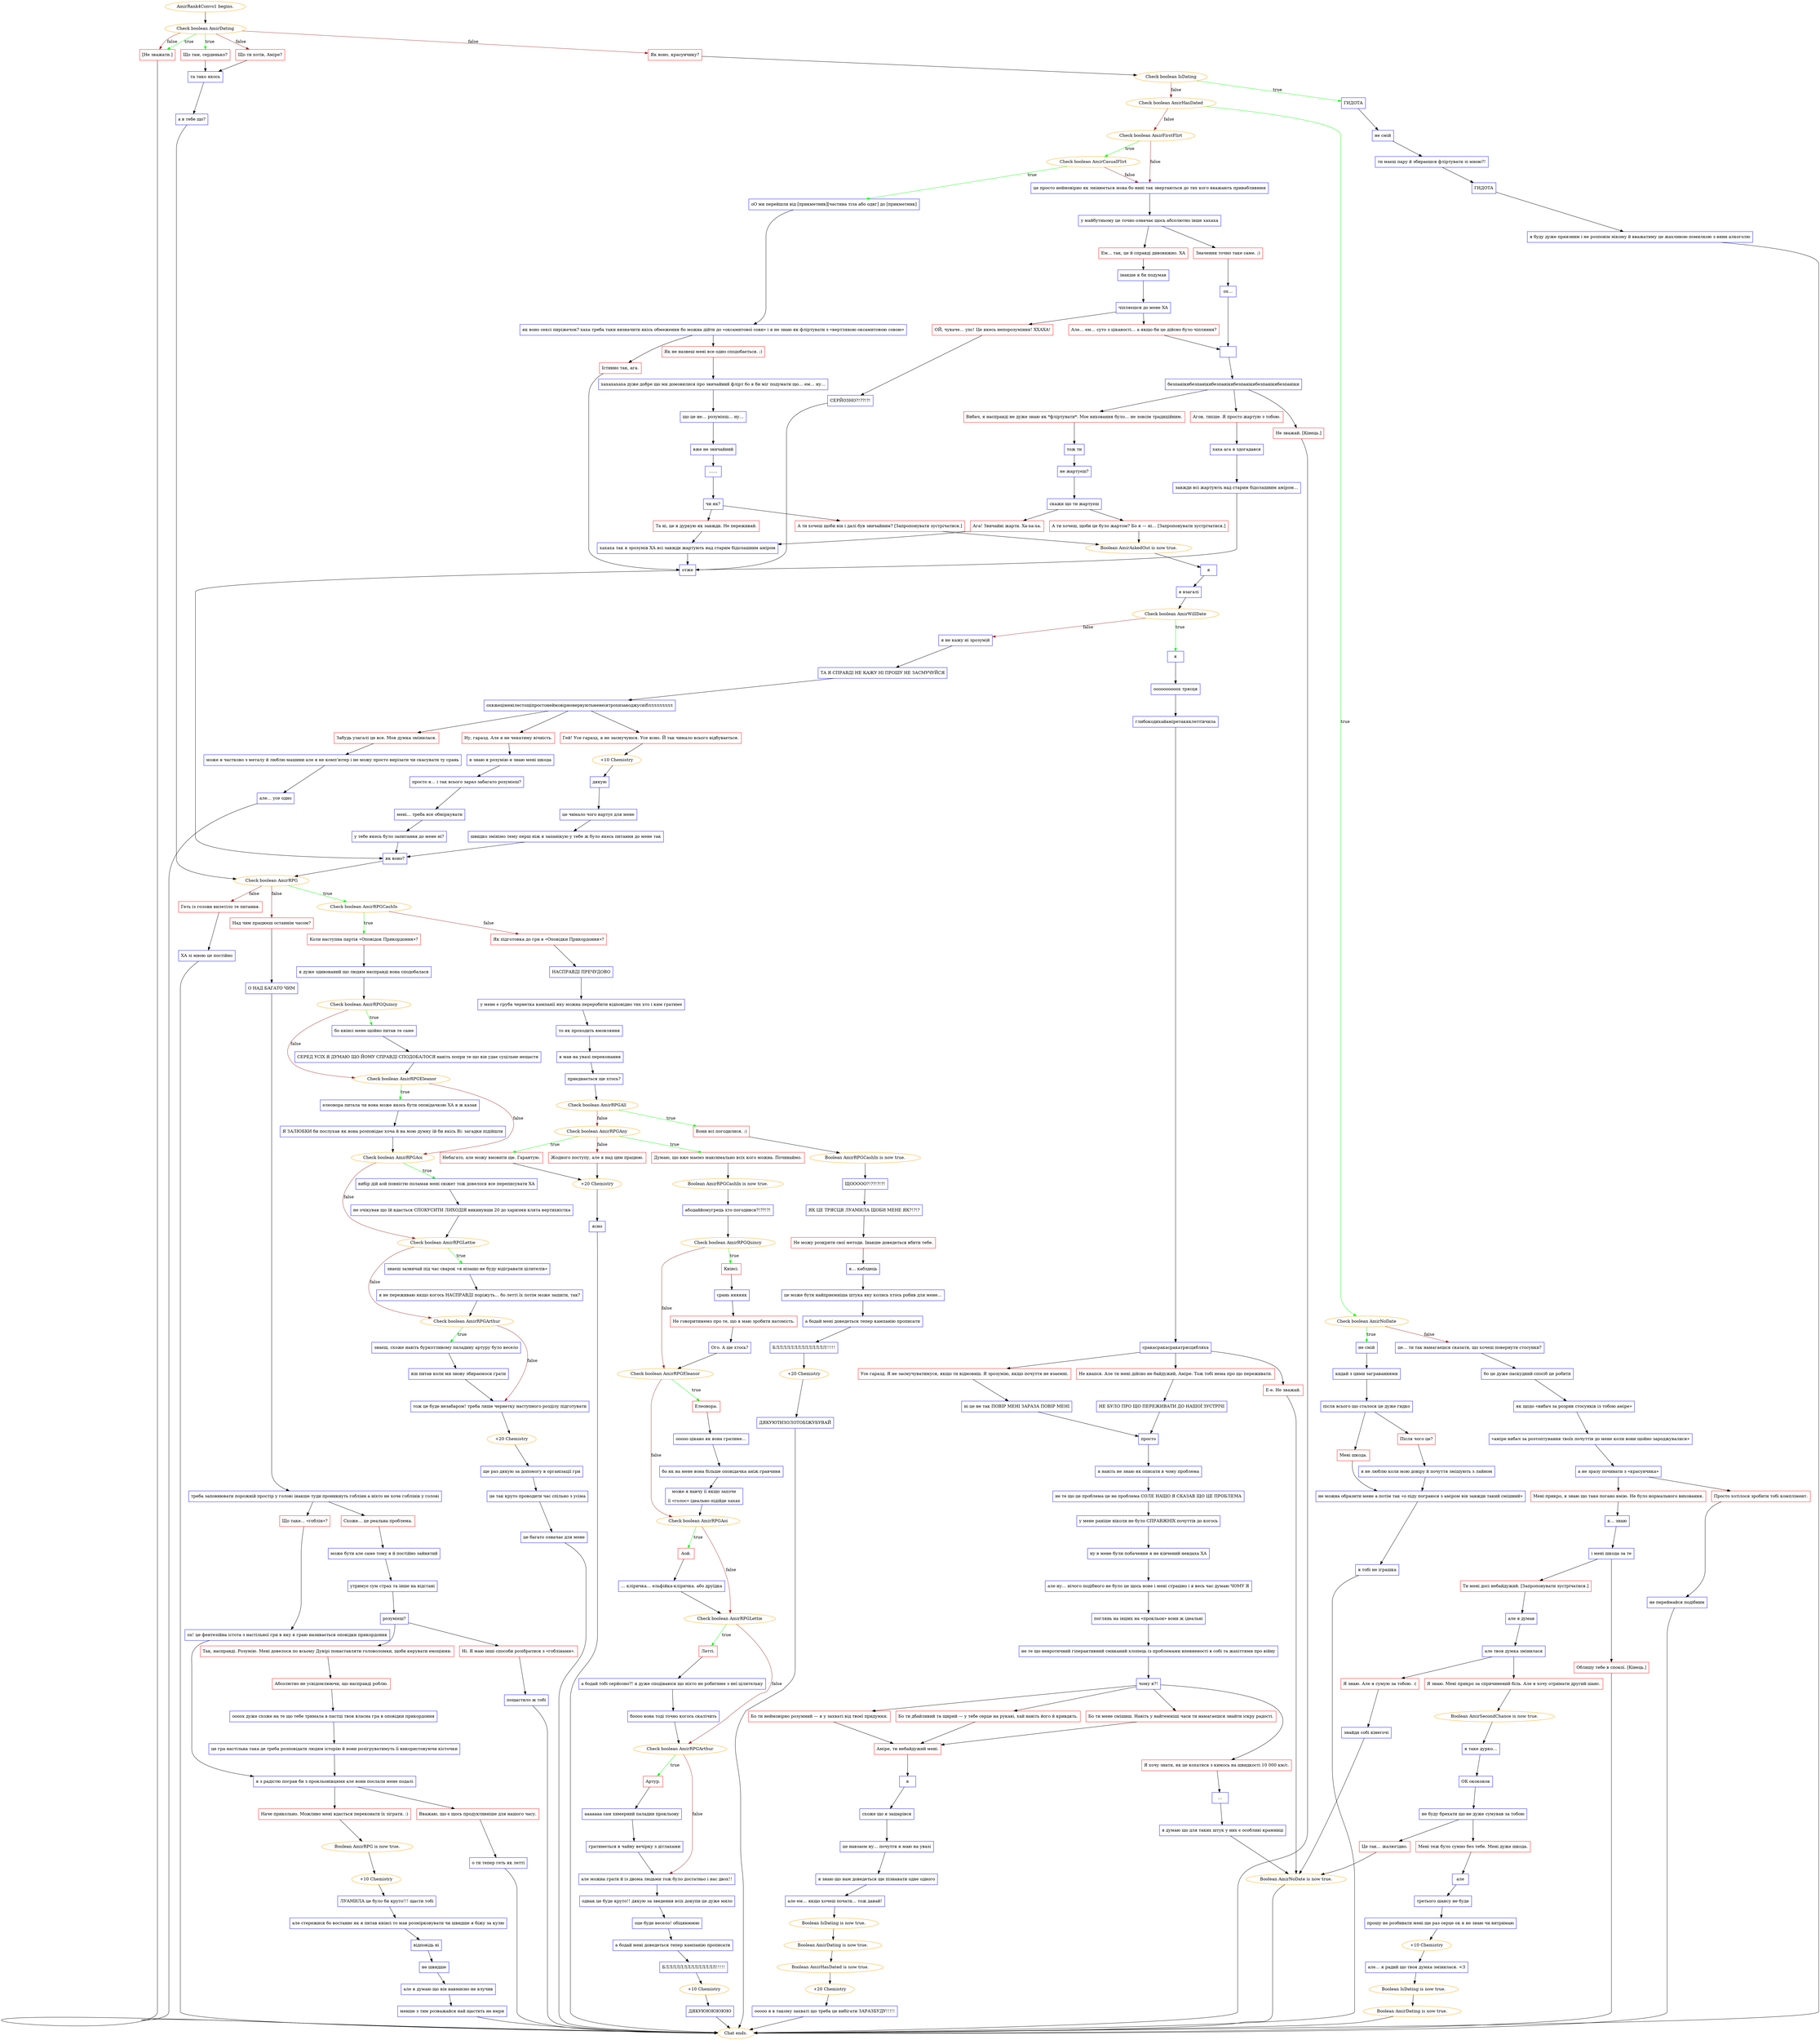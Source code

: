 digraph {
	"AmirRank4Convo1 begins." [color=orange];
		"AmirRank4Convo1 begins." -> j1546680134;
	j1546680134 [label="Check boolean AmirDating",color=orange];
		j1546680134 -> j1719507209 [label=true,color=green];
		j1546680134 -> j2787749540 [label=true,color=green];
		j1546680134 -> j3188273421 [label=false,color=brown];
		j1546680134 -> j1265084886 [label=false,color=brown];
		j1546680134 -> j2787749540 [label=false,color=brown];
	j1719507209 [label="Що там, серденько?",shape=box,color=red];
		j1719507209 -> j765718723;
	j2787749540 [label="[Не зважати.]",shape=box,color=red];
		j2787749540 -> "Chat ends.";
	j3188273421 [label="Що ти хотів, Аміре?",shape=box,color=red];
		j3188273421 -> j765718723;
	j1265084886 [label="Як воно, красунчику?",shape=box,color=red];
		j1265084886 -> j2868275779;
	j765718723 [label="та тако якось",shape=box,color=blue];
		j765718723 -> j2025491436;
	"Chat ends." [color=orange];
	j2868275779 [label="Check boolean IsDating",color=orange];
		j2868275779 -> j1767155388 [label=true,color=green];
		j2868275779 -> j3137870552 [label=false,color=brown];
	j2025491436 [label="а в тебе що?",shape=box,color=blue];
		j2025491436 -> j951173510;
	j1767155388 [label="ГИДОТА",shape=box,color=blue];
		j1767155388 -> j3782210234;
	j3137870552 [label="Check boolean AmirHasDated",color=orange];
		j3137870552 -> j1373206343 [label=true,color=green];
		j3137870552 -> j149341729 [label=false,color=brown];
	j951173510 [label="Check boolean AmirRPG",color=orange];
		j951173510 -> j2276043232 [label=true,color=green];
		j951173510 -> j224489278 [label=false,color=brown];
		j951173510 -> j3904066556 [label=false,color=brown];
	j3782210234 [label="не смій",shape=box,color=blue];
		j3782210234 -> j2380883028;
	j1373206343 [label="Check boolean AmirNoDate",color=orange];
		j1373206343 -> j269629966 [label=true,color=green];
		j1373206343 -> j3551630097 [label=false,color=brown];
	j149341729 [label="Check boolean AmirFirstFlirt",color=orange];
		j149341729 -> j3288259453 [label=true,color=green];
		j149341729 -> j853978203 [label=false,color=brown];
	j2276043232 [label="Check boolean AmirRPGCashIn",color=orange];
		j2276043232 -> j970228790 [label=true,color=green];
		j2276043232 -> j2279694082 [label=false,color=brown];
	j224489278 [label="Над чим працюєш останнім часом?",shape=box,color=red];
		j224489278 -> j3346160051;
	j3904066556 [label="Геть із голови вилетіло те питання.",shape=box,color=red];
		j3904066556 -> j1674315335;
	j2380883028 [label="ти маєш пару й збираєшся фліртувати зі мною?!",shape=box,color=blue];
		j2380883028 -> j1830528637;
	j269629966 [label="не смій",shape=box,color=blue];
		j269629966 -> j1900719068;
	j3551630097 [label="це… ти так намагаєшся сказати, що хочеш повернути стосунки?",shape=box,color=blue];
		j3551630097 -> j4266526921;
	j3288259453 [label="Check boolean AmirCasualFlirt",color=orange];
		j3288259453 -> j540522112 [label=true,color=green];
		j3288259453 -> j853978203 [label=false,color=brown];
	j853978203 [label="це просто неймовірно як змінюється мова бо нині так звертаються до тих кого вважають привабливими",shape=box,color=blue];
		j853978203 -> j946980532;
	j970228790 [label="Коли наступна партія «Оповідок Прикордоння»?",shape=box,color=red];
		j970228790 -> j215757151;
	j2279694082 [label="Як підготовка до гри в «Оповідки Прикордоння»?",shape=box,color=red];
		j2279694082 -> j2734215931;
	j3346160051 [label="О НАД БАГАТО ЧИМ",shape=box,color=blue];
		j3346160051 -> j3312701869;
	j1674315335 [label="ХА зі мною це постійно",shape=box,color=blue];
		j1674315335 -> "Chat ends.";
	j1830528637 [label="ГИДОТА",shape=box,color=blue];
		j1830528637 -> j3460352682;
	j1900719068 [label="кидай з цими заграваннями",shape=box,color=blue];
		j1900719068 -> j2303991232;
	j4266526921 [label="бо це дуже паскудний спосіб це робити",shape=box,color=blue];
		j4266526921 -> j2453009165;
	j540522112 [label="оО ми перейшли від [прикметник][частина тіла або одяг] до [прикметник]",shape=box,color=blue];
		j540522112 -> j3621828641;
	j946980532 [label="у майбутньому це точно означає щось абсолютно інше хахаха",shape=box,color=blue];
		j946980532 -> j1133321581;
		j946980532 -> j63890085;
	j215757151 [label="я дуже здивований що людям насправді вона сподобалася",shape=box,color=blue];
		j215757151 -> j1055062996;
	j2734215931 [label="НАСПРАВДІ ПРЕЧУДОВО",shape=box,color=blue];
		j2734215931 -> j3019968310;
	j3312701869 [label="треба заповнювати порожній простір у голові інакше туди проникнуть гобліни а ніхто не хоче гоблінів у голові",shape=box,color=blue];
		j3312701869 -> j910581858;
		j3312701869 -> j2388646654;
	j3460352682 [label="я буду дуже приязним і не розповім нікому й вважатиму це жахливою помилкою з вини алкоголю",shape=box,color=blue];
		j3460352682 -> "Chat ends.";
	j2303991232 [label="після всього що сталося це дуже гидко",shape=box,color=blue];
		j2303991232 -> j3054345005;
		j2303991232 -> j2262895407;
	j2453009165 [label="як щодо «вибач за розрив стосунків із тобою аміре»",shape=box,color=blue];
		j2453009165 -> j3542161184;
	j3621828641 [label="як воно сексі пиріжечок? хаха треба таки визначити якісь обмеження бо можна дійти до «оксамитової сови» і я не знаю як фліртувати з «вертлявою оксамитовою совою»",shape=box,color=blue];
		j3621828641 -> j2084727958;
		j3621828641 -> j3732705672;
	j1133321581 [label="Ем… так, це й справді дивовижно. ХА",shape=box,color=red];
		j1133321581 -> j2292147164;
	j63890085 [label="Значення точно таке саме. ;)",shape=box,color=red];
		j63890085 -> j430132120;
	j1055062996 [label="Check boolean AmirRPGQuincy",color=orange];
		j1055062996 -> j1560005331 [label=true,color=green];
		j1055062996 -> j3649186233 [label=false,color=brown];
	j3019968310 [label="у мене є груба чернетка кампанії яку можна переробити відповідно тих хто і ким гратиме",shape=box,color=blue];
		j3019968310 -> j3330485065;
	j910581858 [label="Схоже… це реальна проблема.",shape=box,color=red];
		j910581858 -> j2342948631;
	j2388646654 [label="Що таке… «гоблін»?",shape=box,color=red];
		j2388646654 -> j2610140902;
	j3054345005 [label="Мені шкода.",shape=box,color=red];
		j3054345005 -> j2259168909;
	j2262895407 [label="Після чого це?",shape=box,color=red];
		j2262895407 -> j34277421;
	j3542161184 [label="«аміре вибач за розтоптування твоїх почуттів до мене коли вони щойно зароджувалися»",shape=box,color=blue];
		j3542161184 -> j2059919951;
	j2084727958 [label="Як не назвеш мені все одно сподобається. ;)",shape=box,color=red];
		j2084727958 -> j2812106230;
	j3732705672 [label="Істинно так, ага.",shape=box,color=red];
		j3732705672 -> j3498267585;
	j2292147164 [label="інакше я би подумав",shape=box,color=blue];
		j2292147164 -> j2638852821;
	j430132120 [label="ох…",shape=box,color=blue];
		j430132120 -> j2013525081;
	j1560005331 [label="бо квінсі мене щойно питав те саме",shape=box,color=blue];
		j1560005331 -> j496746551;
	j3649186233 [label="Check boolean AmirRPGEleanor",color=orange];
		j3649186233 -> j4088985009 [label=true,color=green];
		j3649186233 -> j1319037662 [label=false,color=brown];
	j3330485065 [label="то як проходить вмовляння",shape=box,color=blue];
		j3330485065 -> j2984474528;
	j2342948631 [label="може бути але саме тому я й постійно зайнятий",shape=box,color=blue];
		j2342948631 -> j4168650618;
	j2610140902 [label="ох! це фентезійна істота з настільної гри в яку я граю називається оповідки прикордоння",shape=box,color=blue];
		j2610140902 -> j2648215508;
	j2259168909 [label="не можна образити мене а потім так «о піду пограюся з аміром він завжди такий смішний»",shape=box,color=blue];
		j2259168909 -> j2943561570;
	j34277421 [label="я не люблю коли мою довіру й почуття змішують з лайном",shape=box,color=blue];
		j34277421 -> j2259168909;
	j2059919951 [label="а не зразу починати з «красунчика»",shape=box,color=blue];
		j2059919951 -> j893583598;
		j2059919951 -> j1483217318;
	j2812106230 [label="хахахахаха дуже добре що ми домовилися про звичайний флірт бо я би міг подумати що… ем… ну…",shape=box,color=blue];
		j2812106230 -> j2424946737;
	j3498267585 [label="отже",shape=box,color=blue];
		j3498267585 -> j1045631131;
	j2638852821 [label="чіпляєшся до мене ХА",shape=box,color=blue];
		j2638852821 -> j1189254624;
		j2638852821 -> j3371601215;
	j2013525081 [label=" ",shape=box,color=blue];
		j2013525081 -> j1757874142;
	j496746551 [label="СЕРЕД УСІХ Я ДУМАЮ ЩО ЙОМУ СПРАВДІ СПОДОБАЛОСЯ навіть попри те що він удає суцільне нещастя",shape=box,color=blue];
		j496746551 -> j3649186233;
	j4088985009 [label="елеонора питала чи вона може якось бути оповідачкою ХА я ж казав",shape=box,color=blue];
		j4088985009 -> j1965364091;
	j1319037662 [label="Check boolean AmirRPGAoi",color=orange];
		j1319037662 -> j589922825 [label=true,color=green];
		j1319037662 -> j815849730 [label=false,color=brown];
	j2984474528 [label="я мав на увазі переконання",shape=box,color=blue];
		j2984474528 -> j2782481973;
	j4168650618 [label="утримує сум страх та інше на відстані",shape=box,color=blue];
		j4168650618 -> j2176309477;
	j2648215508 [label="я з радістю пограв би з прокльонівцями але вони послали мене подалі",shape=box,color=blue];
		j2648215508 -> j3335918364;
		j2648215508 -> j2920024466;
	j2943561570 [label="я тобі не іграшка",shape=box,color=blue];
		j2943561570 -> "Chat ends.";
	j893583598 [label="Мені прикро, я знаю що таке погано вмію. Не було нормального виховання.",shape=box,color=red];
		j893583598 -> j129824808;
	j1483217318 [label="Просто хотілося зробити тобі комплімент.",shape=box,color=red];
		j1483217318 -> j2171399852;
	j2424946737 [label="що це не… розумієш… ну…",shape=box,color=blue];
		j2424946737 -> j2681596934;
	j1045631131 [label="як воно?",shape=box,color=blue];
		j1045631131 -> j951173510;
	j1189254624 [label="ОЙ, чуваче… упс! Це якесь непорозуміння! ХХАХА!",shape=box,color=red];
		j1189254624 -> j2196903893;
	j3371601215 [label="Але… ем… суто з цікавості… а якщо би це дійсно було чіпляння?",shape=box,color=red];
		j3371601215 -> j2013525081;
	j1757874142 [label="безпанікибезпанікибезпанікибезпанікибезпанікибезпаніки",shape=box,color=blue];
		j1757874142 -> j2710456677;
		j1757874142 -> j3744514524;
		j1757874142 -> j3494812112;
	j1965364091 [label="Я ЗАЛЮБКИ би послухав як вона розповідає хоча й на мою думку їй би якісь Ві: загадки підійшли",shape=box,color=blue];
		j1965364091 -> j1319037662;
	j589922825 [label="вибір дій аой повністю поламав мені сюжет тож довелося все переписувати ХА",shape=box,color=blue];
		j589922825 -> j2183636827;
	j815849730 [label="Check boolean AmirRPGLettie",color=orange];
		j815849730 -> j548007900 [label=true,color=green];
		j815849730 -> j2768534854 [label=false,color=brown];
	j2782481973 [label="приєднається ще хтось?",shape=box,color=blue];
		j2782481973 -> j2900695109;
	j2176309477 [label="розумієш?",shape=box,color=blue];
		j2176309477 -> j802092101;
		j2176309477 -> j2216892572;
	j3335918364 [label="Наче прикольно. Можливо мені вдасться переконати їх зіграти. :)",shape=box,color=red];
		j3335918364 -> j1373547346;
	j2920024466 [label="Вважаю, що є щось продуктивніше для нашого часу.",shape=box,color=red];
		j2920024466 -> j193767805;
	j129824808 [label="я… знаю",shape=box,color=blue];
		j129824808 -> j1562198226;
	j2171399852 [label="не переймайся подібним",shape=box,color=blue];
		j2171399852 -> "Chat ends.";
	j2681596934 [label="вже не звичайний",shape=box,color=blue];
		j2681596934 -> j3453783637;
	j2196903893 [label="СЕРЙОЗНО?!??!?!",shape=box,color=blue];
		j2196903893 -> j3498267585;
	j2710456677 [label="Агов, тихше. Я просто жартую з тобою.",shape=box,color=red];
		j2710456677 -> j3011050941;
	j3744514524 [label="Вибач, я насправді не дуже знаю як *фліртувати*. Моє виховання було… не зовсім традиційним.",shape=box,color=red];
		j3744514524 -> j2946315743;
	j3494812112 [label="Не зважай. [Кінець.]",shape=box,color=red];
		j3494812112 -> "Chat ends.";
	j2183636827 [label="не очікував що їй вдасться СПОКУСИТИ ЛИХОДІЯ викинувши 20 до харизми клята вертихвістка",shape=box,color=blue];
		j2183636827 -> j815849730;
	j548007900 [label="знаєш зазвичай під час сварок «я нізащо не буду відігравати цілителів»",shape=box,color=blue];
		j548007900 -> j3083110913;
	j2768534854 [label="Check boolean AmirRPGArthur",color=orange];
		j2768534854 -> j2122572648 [label=true,color=green];
		j2768534854 -> j509395676 [label=false,color=brown];
	j2900695109 [label="Check boolean AmirRPGAll",color=orange];
		j2900695109 -> j3130592715 [label=true,color=green];
		j2900695109 -> j3439868174 [label=false,color=brown];
	j802092101 [label="Так, насправді. Розумію. Мені довелося по всьому Дувірі понаставляти головоломки, щоби керувати емоціями.",shape=box,color=red];
		j802092101 -> j3661177038;
	j2216892572 [label="Ні. Я маю інші способи розібратися з «гоблінами».",shape=box,color=red];
		j2216892572 -> j1159892765;
	j1373547346 [label="Boolean AmirRPG is now true.",color=orange];
		j1373547346 -> j660638806;
	j193767805 [label="о ти тепер геть як летті",shape=box,color=blue];
		j193767805 -> "Chat ends.";
	j1562198226 [label="і мені шкода за те",shape=box,color=blue];
		j1562198226 -> j1009912326;
		j1562198226 -> j4143837687;
	j3453783637 [label="……",shape=box,color=blue];
		j3453783637 -> j2721423005;
	j3011050941 [label="хаха ага я здогадався",shape=box,color=blue];
		j3011050941 -> j4121599286;
	j2946315743 [label="тож ти",shape=box,color=blue];
		j2946315743 -> j2540778142;
	j3083110913 [label="я не переживаю якщо когось НАСПРАВДІ поріжуть… бо летті їх потім може зашити, так?",shape=box,color=blue];
		j3083110913 -> j2768534854;
	j2122572648 [label="знаєш, схоже навіть буркотливому паладину артуру було весело",shape=box,color=blue];
		j2122572648 -> j235673183;
	j509395676 [label="тож це буде незабаром! треба лише чернетку наступного розділу підготувати",shape=box,color=blue];
		j509395676 -> j938837948;
	j3130592715 [label="Вони всі погодилися. :)",shape=box,color=red];
		j3130592715 -> j3047594259;
	j3439868174 [label="Check boolean AmirRPGAny",color=orange];
		j3439868174 -> j3844871626 [label=true,color=green];
		j3439868174 -> j1527895738 [label=true,color=green];
		j3439868174 -> j2670925726 [label=false,color=brown];
	j3661177038 [label="Абсолютно не усвідомлюючи, що насправді роблю.",shape=box,color=red];
		j3661177038 -> j3682854416;
	j1159892765 [label="пощастило ж тобі",shape=box,color=blue];
		j1159892765 -> "Chat ends.";
	j660638806 [label="+10 Chemistry",color=orange];
		j660638806 -> j289079159;
	j1009912326 [label="Ти мені досі небайдужий. [Запропонувати зустрічатися.]",shape=box,color=red];
		j1009912326 -> j1586260419;
	j4143837687 [label="Облишу тебе в спокої. [Кінець.]",shape=box,color=red];
		j4143837687 -> "Chat ends.";
	j2721423005 [label="чи як?",shape=box,color=blue];
		j2721423005 -> j4101070450;
		j2721423005 -> j2505048886;
	j4121599286 [label="завжди всі жартують над старим бідолашним аміром…",shape=box,color=blue];
		j4121599286 -> j3498267585;
	j2540778142 [label="не жартуєш?",shape=box,color=blue];
		j2540778142 -> j2656074515;
	j235673183 [label="він питав коли ми знову збираємося грати",shape=box,color=blue];
		j235673183 -> j509395676;
	j938837948 [label="+20 Chemistry",color=orange];
		j938837948 -> j823084586;
	j3047594259 [label="Boolean AmirRPGCashIn is now true.",color=orange];
		j3047594259 -> j3958428827;
	j3844871626 [label="Думаю, що вже маємо максимально всіх кого можна. Починаймо.",shape=box,color=red];
		j3844871626 -> j2236026453;
	j1527895738 [label="Небагато, але можу вмовити ще. Гарантую.",shape=box,color=red];
		j1527895738 -> j347848248;
	j2670925726 [label="Жодного поступу, але я над цим працюю.",shape=box,color=red];
		j2670925726 -> j347848248;
	j3682854416 [label="оооох дуже схоже на те що тебе тримала в пастці твоя власна гра в оповідки прикордоння",shape=box,color=blue];
		j3682854416 -> j3916684407;
	j289079159 [label="ЛУАМИЛА це було би круто!!! щасти тобі",shape=box,color=blue];
		j289079159 -> j643267439;
	j1586260419 [label="але я думав",shape=box,color=blue];
		j1586260419 -> j1080816883;
	j4101070450 [label="А ти хочеш щоби він і далі був звичайним? [Запропонувати зустрічатися.]",shape=box,color=red];
		j4101070450 -> j3227725617;
	j2505048886 [label="Та ні, це я дуркую як завжди. Не переживай.",shape=box,color=red];
		j2505048886 -> j3480744980;
	j2656074515 [label="скажи що ти жартуєш",shape=box,color=blue];
		j2656074515 -> j2271375928;
		j2656074515 -> j2901094244;
	j823084586 [label="ще раз дякую за допомогу в організації гри",shape=box,color=blue];
		j823084586 -> j2742562201;
	j3958428827 [label="ЩООООО?!??!?!?!",shape=box,color=blue];
		j3958428827 -> j450832538;
	j2236026453 [label="Boolean AmirRPGCashIn is now true.",color=orange];
		j2236026453 -> j2107326962;
	j347848248 [label="+20 Chemistry",color=orange];
		j347848248 -> j827534819;
	j3916684407 [label="це гра настільна така де треба розповідати людям історію й вони розігруватимуть її використовуючи кісточки",shape=box,color=blue];
		j3916684407 -> j2648215508;
	j643267439 [label="але стережися бо востаннє як я питав квінсі то мав розмірковувати чи швидше я біжу за кулю",shape=box,color=blue];
		j643267439 -> j1545756005;
	j1080816883 [label="але твоя думка змінилася",shape=box,color=blue];
		j1080816883 -> j1092472446;
		j1080816883 -> j3841792031;
	j3227725617 [label="Boolean AmirAskedOut is now true.",color=orange];
		j3227725617 -> j3087196415;
	j3480744980 [label="хахаха так я зрозумів ХА всі завжди жартують над старим бідолашним аміром",shape=box,color=blue];
		j3480744980 -> j3498267585;
	j2271375928 [label="А ти хочеш, щоби це було жартом? Бо я — ні… [Запропонувати зустрічатися.]",shape=box,color=red];
		j2271375928 -> j3227725617;
	j2901094244 [label="Ага! Звичайні жарти. Ха-ха-ха.",shape=box,color=red];
		j2901094244 -> j3480744980;
	j2742562201 [label="це так круто проводити час спільно з усіма",shape=box,color=blue];
		j2742562201 -> j2384726290;
	j450832538 [label="ЯК ЦЕ ТРЯСЦЯ ЛУАМИЛА ЩОБИ МЕНЕ ЯК?!?!?",shape=box,color=blue];
		j450832538 -> j1257141677;
	j2107326962 [label="абодаййомугрець хто погодився?!??!?!",shape=box,color=blue];
		j2107326962 -> j3110991413;
	j827534819 [label="ясно",shape=box,color=blue];
		j827534819 -> "Chat ends.";
	j1545756005 [label="відповідь ні",shape=box,color=blue];
		j1545756005 -> j1298671172;
	j1092472446 [label="Я знаю. Але я сумую за тобою. :(",shape=box,color=red];
		j1092472446 -> j1720866451;
	j3841792031 [label="Я знаю. Мені прикро за спричинений біль. Але я хочу отримати другий шанс.",shape=box,color=red];
		j3841792031 -> j3647792676;
	j3087196415 [label="я",shape=box,color=blue];
		j3087196415 -> j3622644081;
	j2384726290 [label="це багато означає для мене",shape=box,color=blue];
		j2384726290 -> "Chat ends.";
	j1257141677 [label="Не можу розкрити свої методи. Інакше доведеться вбити тебе.",shape=box,color=red];
		j1257141677 -> j2287890426;
	j3110991413 [label="Check boolean AmirRPGQuincy",color=orange];
		j3110991413 -> j2455384227 [label=true,color=green];
		j3110991413 -> j3861748651 [label=false,color=brown];
	j1298671172 [label="не швидше",shape=box,color=blue];
		j1298671172 -> j2646861198;
	j1720866451 [label="знайди собі кінегочі",shape=box,color=blue];
		j1720866451 -> j1438323710;
	j3647792676 [label="Boolean AmirSecondChance is now true.",color=orange];
		j3647792676 -> j1157387561;
	j3622644081 [label="я взагалі",shape=box,color=blue];
		j3622644081 -> j2482289751;
	j2287890426 [label="я… кабздець",shape=box,color=blue];
		j2287890426 -> j2482865824;
	j2455384227 [label="Квінсі.",shape=box,color=red];
		j2455384227 -> j112945024;
	j3861748651 [label="Check boolean AmirRPGEleanor",color=orange];
		j3861748651 -> j1306413027 [label=true,color=green];
		j3861748651 -> j706044045 [label=false,color=brown];
	j2646861198 [label="але я думаю що він навмисно не влучив",shape=box,color=blue];
		j2646861198 -> j3313393527;
	j1438323710 [label="Boolean AmirNoDate is now true.",color=orange];
		j1438323710 -> "Chat ends.";
	j1157387561 [label="я таке дурко…",shape=box,color=blue];
		j1157387561 -> j1401801345;
	j2482289751 [label="Check boolean AmirWillDate",color=orange];
		j2482289751 -> j1101026465 [label=true,color=green];
		j2482289751 -> j1310090889 [label=false,color=brown];
	j2482865824 [label="це може бути найприємніша штука яку колись хтось робив для мене…",shape=box,color=blue];
		j2482865824 -> j2415504172;
	j112945024 [label="срань яяяяяк",shape=box,color=blue];
		j112945024 -> j777669021;
	j1306413027 [label="Елеонора.",shape=box,color=red];
		j1306413027 -> j1085181262;
	j706044045 [label="Check boolean AmirRPGAoi",color=orange];
		j706044045 -> j1508044160 [label=true,color=green];
		j706044045 -> j1524087374 [label=false,color=brown];
	j3313393527 [label="менше з тим розважайся най щастить не вмри",shape=box,color=blue];
		j3313393527 -> "Chat ends.";
	j1401801345 [label="ОК окококок",shape=box,color=blue];
		j1401801345 -> j496833869;
	j1101026465 [label="я",shape=box,color=blue];
		j1101026465 -> j3907464348;
	j1310090889 [label="я не кажу ні зрозумій",shape=box,color=blue];
		j1310090889 -> j1555001177;
	j2415504172 [label="а бодай мені доведеться тепер кампанію прописати",shape=box,color=blue];
		j2415504172 -> j4143069921;
	j777669021 [label="Не говоритимемо про те, що я маю зробити натомість.",shape=box,color=red];
		j777669021 -> j1009904598;
	j1085181262 [label="ооооо цікаво як вона гратиме…",shape=box,color=blue];
		j1085181262 -> j3972534288;
	j1508044160 [label="Аой.",shape=box,color=red];
		j1508044160 -> j3599243302;
	j1524087374 [label="Check boolean AmirRPGLettie",color=orange];
		j1524087374 -> j1252882294 [label=true,color=green];
		j1524087374 -> j2397807320 [label=false,color=brown];
	j496833869 [label="не буду брехати що не дуже сумував за тобою",shape=box,color=blue];
		j496833869 -> j2415248526;
		j496833869 -> j59964997;
	j3907464348 [label="оооооооооох трясця",shape=box,color=blue];
		j3907464348 -> j3374398583;
	j1555001177 [label="ТА Я СПРАВДІ НЕ КАЖУ НІ ПРОШУ НЕ ЗАСМУЧУЙСЯ",shape=box,color=blue];
		j1555001177 -> j330212553;
	j4143069921 [label="БЛЛЛЛЛЛЛЛЛЛЛЛЛЛ!!!!!",shape=box,color=blue];
		j4143069921 -> j3753760913;
	j1009904598 [label="Ого. А ще хтось?",shape=box,color=blue];
		j1009904598 -> j3861748651;
	j3972534288 [label="бо як на мене вона більше оповідачка аніж гравчиня",shape=box,color=blue];
		j3972534288 -> j3247147054;
	j3599243302 [label="… кліричка… ельфійка-кліричка. або друїдка",shape=box,color=blue];
		j3599243302 -> j1524087374;
	j1252882294 [label="Летті.",shape=box,color=red];
		j1252882294 -> j3110192266;
	j2397807320 [label="Check boolean AmirRPGArthur",color=orange];
		j2397807320 -> j2440256440 [label=true,color=green];
		j2397807320 -> j3872216165 [label=false,color=brown];
	j2415248526 [label="Мені теж було сумно без тебе. Мені дуже шкода.",shape=box,color=red];
		j2415248526 -> j1598491645;
	j59964997 [label="Це так… жалюгідно.",shape=box,color=red];
		j59964997 -> j1438323710;
	j3374398583 [label="глибокодихайаміретакяклеттівчила",shape=box,color=blue];
		j3374398583 -> j2615891863;
	j330212553 [label="охвжеціменілестощіпростонеймовірнонервуютьменеіятрохизаводжусяібллллллллл",shape=box,color=blue];
		j330212553 -> j1931245048;
		j330212553 -> j646735948;
		j330212553 -> j2336654618;
	j3753760913 [label="+20 Chemistry",color=orange];
		j3753760913 -> j2939902809;
	j3247147054 [label="може я навчу її якщо захоче
її «голос» ідеально підійде хахах",shape=box,color=blue];
		j3247147054 -> j706044045;
	j3110192266 [label="а бодай тобі серйозно?! я дуже сподіваюся що ніхто не робитиме з неї цілительку",shape=box,color=blue];
		j3110192266 -> j3978702941;
	j2440256440 [label="Артур.",shape=box,color=red];
		j2440256440 -> j3401595450;
	j3872216165 [label="але можна грати й із двома людьми тож було достатньо і нас двох!!",shape=box,color=blue];
		j3872216165 -> j2679431654;
	j1598491645 [label="але",shape=box,color=blue];
		j1598491645 -> j2646324154;
	j2615891863 [label="сракасракасракатрясцябляха",shape=box,color=blue];
		j2615891863 -> j396573946;
		j2615891863 -> j3583290328;
		j2615891863 -> j2091170075;
	j1931245048 [label="Гей! Усе гаразд, я не засмучуюся. Усе ясно. Й так чимало всього відбувається.",shape=box,color=red];
		j1931245048 -> j373012618;
	j646735948 [label="Ну, гаразд. Але я не чекатиму вічність.",shape=box,color=red];
		j646735948 -> j101081438;
	j2336654618 [label="Забудь узагалі це все. Моя думка змінилася.",shape=box,color=red];
		j2336654618 -> j4148412761;
	j2939902809 [label="ДЯКУЮТИЗОЛОТОБІЖУБУВАЙ",shape=box,color=blue];
		j2939902809 -> "Chat ends.";
	j3978702941 [label="боооо вона тоді точно когось скалічить",shape=box,color=blue];
		j3978702941 -> j2397807320;
	j3401595450 [label="ааааааа сам химерний паладин прокльону",shape=box,color=blue];
		j3401595450 -> j3077085331;
	j2679431654 [label="однак це буде круто!! дякую за зведення всіх докупи це дуже мило",shape=box,color=blue];
		j2679431654 -> j2011804366;
	j2646324154 [label="третього шансу не буде",shape=box,color=blue];
		j2646324154 -> j4174091642;
	j396573946 [label="Е-е. Не зважай.",shape=box,color=red];
		j396573946 -> j1438323710;
	j3583290328 [label="Не квапся. Але ти мені дійсно не байдужий, Аміре. Тож тобі нема про що переживати.",shape=box,color=red];
		j3583290328 -> j4202374936;
	j2091170075 [label="Усе гаразд. Я не засмучуватимуся, якщо ти відмовиш. Я зрозумію, якщо почуття не взаємні.",shape=box,color=red];
		j2091170075 -> j1177202700;
	j373012618 [label="+10 Chemistry",color=orange];
		j373012618 -> j979269838;
	j101081438 [label="я знаю я розумію я знаю мені шкода",shape=box,color=blue];
		j101081438 -> j3320756064;
	j4148412761 [label="може я частково з металу й люблю машини але я не комп’ютер і не можу просто вирізати чи скасувати ту срань",shape=box,color=blue];
		j4148412761 -> j4196021953;
	j3077085331 [label="гратиметься в чайну вечірку з дітлахами",shape=box,color=blue];
		j3077085331 -> j3872216165;
	j2011804366 [label="оце буде весело! обіцяюююю",shape=box,color=blue];
		j2011804366 -> j316075598;
	j4174091642 [label="прошу не розбивати мені ще раз серце ок я не знаю чи витримаю",shape=box,color=blue];
		j4174091642 -> j1190319544;
	j4202374936 [label="НЕ БУЛО ПРО ЩО ПЕРЕЖИВАТИ ДО НАШОЇ ЗУСТРІЧІ",shape=box,color=blue];
		j4202374936 -> j751218327;
	j1177202700 [label="ні це не так ПОВІР МЕНІ ЗАРАЗА ПОВІР МЕНІ",shape=box,color=blue];
		j1177202700 -> j751218327;
	j979269838 [label="дякую",shape=box,color=blue];
		j979269838 -> j535230209;
	j3320756064 [label="просто я… і так всього зараз забагато розумієш?",shape=box,color=blue];
		j3320756064 -> j3601265096;
	j4196021953 [label="але… усе одно",shape=box,color=blue];
		j4196021953 -> "Chat ends.";
	j316075598 [label="а бодай мені доведеться тепер кампанію прописати",shape=box,color=blue];
		j316075598 -> j3461209067;
	j1190319544 [label="+10 Chemistry",color=orange];
		j1190319544 -> j2226636231;
	j751218327 [label="просто",shape=box,color=blue];
		j751218327 -> j669815120;
	j535230209 [label="це чимало чого вартує для мене",shape=box,color=blue];
		j535230209 -> j1484489234;
	j3601265096 [label="мені… треба все обміркувати",shape=box,color=blue];
		j3601265096 -> j1623242178;
	j3461209067 [label="БЛЛЛЛЛЛЛЛЛЛЛЛЛЛ!!!!!",shape=box,color=blue];
		j3461209067 -> j341021177;
	j2226636231 [label="але… я радий що твоя думка змінилася. <3",shape=box,color=blue];
		j2226636231 -> j1300687325;
	j669815120 [label="я навіть не знаю як описати в чому проблема",shape=box,color=blue];
		j669815120 -> j1699423167;
	j1484489234 [label="швидко змінімо тему перш ніж я запанікую у тебе ж було якесь питання до мене так",shape=box,color=blue];
		j1484489234 -> j1045631131;
	j1623242178 [label="у тебе якесь було запитання до мене ні?",shape=box,color=blue];
		j1623242178 -> j1045631131;
	j341021177 [label="+10 Chemistry",color=orange];
		j341021177 -> j4137927975;
	j1300687325 [label="Boolean IsDating is now true.",color=orange];
		j1300687325 -> j3778687735;
	j1699423167 [label="не те що це проблема це не проблема СОЛЕ НАЩО Я СКАЗАВ ЩО ЦЕ ПРОБЛЕМА",shape=box,color=blue];
		j1699423167 -> j1022728767;
	j4137927975 [label="ДЯКУЮЮЮЮЮЮ",shape=box,color=blue];
		j4137927975 -> "Chat ends.";
	j3778687735 [label="Boolean AmirDating is now true.",color=orange];
		j3778687735 -> "Chat ends.";
	j1022728767 [label="у мене раніше ніколи не було СПРАВЖНІХ почуттів до когось",shape=box,color=blue];
		j1022728767 -> j76393397;
	j76393397 [label="ну в мене були побачення я не кінчений невдаха ХА",shape=box,color=blue];
		j76393397 -> j811643499;
	j811643499 [label="але ну… нічого подібного не було це щось нове і мені страшно і я весь час думаю ЧОМУ Я",shape=box,color=blue];
		j811643499 -> j3348864760;
	j3348864760 [label="поглянь на інших на «прокльон» вони ж ідеальні",shape=box,color=blue];
		j3348864760 -> j683016490;
	j683016490 [label="не те що невротичний гіперактивний смиканий хлопець із проблемами впевненості в собі та жахіттями про війну",shape=box,color=blue];
		j683016490 -> j613264546;
	j613264546 [label="чому я?!",shape=box,color=blue];
		j613264546 -> j415882815;
		j613264546 -> j4062701193;
		j613264546 -> j3369255189;
		j613264546 -> j128412769;
	j415882815 [label="Бо ти неймовірно розумний — я у захваті від твоєї придумки.",shape=box,color=red];
		j415882815 -> j2376447987;
	j4062701193 [label="Бо ти дбайливий та щирий — у тебе серце на рукаві, хай навіть його й кривдять.",shape=box,color=red];
		j4062701193 -> j2376447987;
	j3369255189 [label="Бо ти мене смішиш. Навіть у найтемніші часи ти намагаєшся знайти іскру радості.",shape=box,color=red];
		j3369255189 -> j2376447987;
	j128412769 [label="Я хочу знати, як це кохатися з кимось на швидкості 10 000 км/с.",shape=box,color=red];
		j128412769 -> j897636689;
	j2376447987 [label="Аміре, ти небайдужий мені.",shape=box,color=red];
		j2376447987 -> j2446137506;
	j897636689 [label="…",shape=box,color=blue];
		j897636689 -> j2978641711;
	j2446137506 [label="я",shape=box,color=blue];
		j2446137506 -> j3375944027;
	j2978641711 [label="я думаю що для таких штук у них є особливі крамниці",shape=box,color=blue];
		j2978641711 -> j1438323710;
	j3375944027 [label="схоже що я зашарівся",shape=box,color=blue];
		j3375944027 -> j1771053897;
	j1771053897 [label="це навзаєм ну… почуття я маю на увазі",shape=box,color=blue];
		j1771053897 -> j2678206744;
	j2678206744 [label="я знаю що нам доведеться ще пізнавати одне одного",shape=box,color=blue];
		j2678206744 -> j488007296;
	j488007296 [label="але ем… якщо хочеш почати… тож давай!",shape=box,color=blue];
		j488007296 -> j2051854001;
	j2051854001 [label="Boolean IsDating is now true.",color=orange];
		j2051854001 -> j1230227042;
	j1230227042 [label="Boolean AmirDating is now true.",color=orange];
		j1230227042 -> j1736079763;
	j1736079763 [label="Boolean AmirHasDated is now true.",color=orange];
		j1736079763 -> j2442545293;
	j2442545293 [label="+20 Chemistry",color=orange];
		j2442545293 -> j4075173064;
	j4075173064 [label="ооооо я в такому захваті що треба це вибігати ЗАРАЗБУДУ!!!!!",shape=box,color=blue];
		j4075173064 -> "Chat ends.";
}
